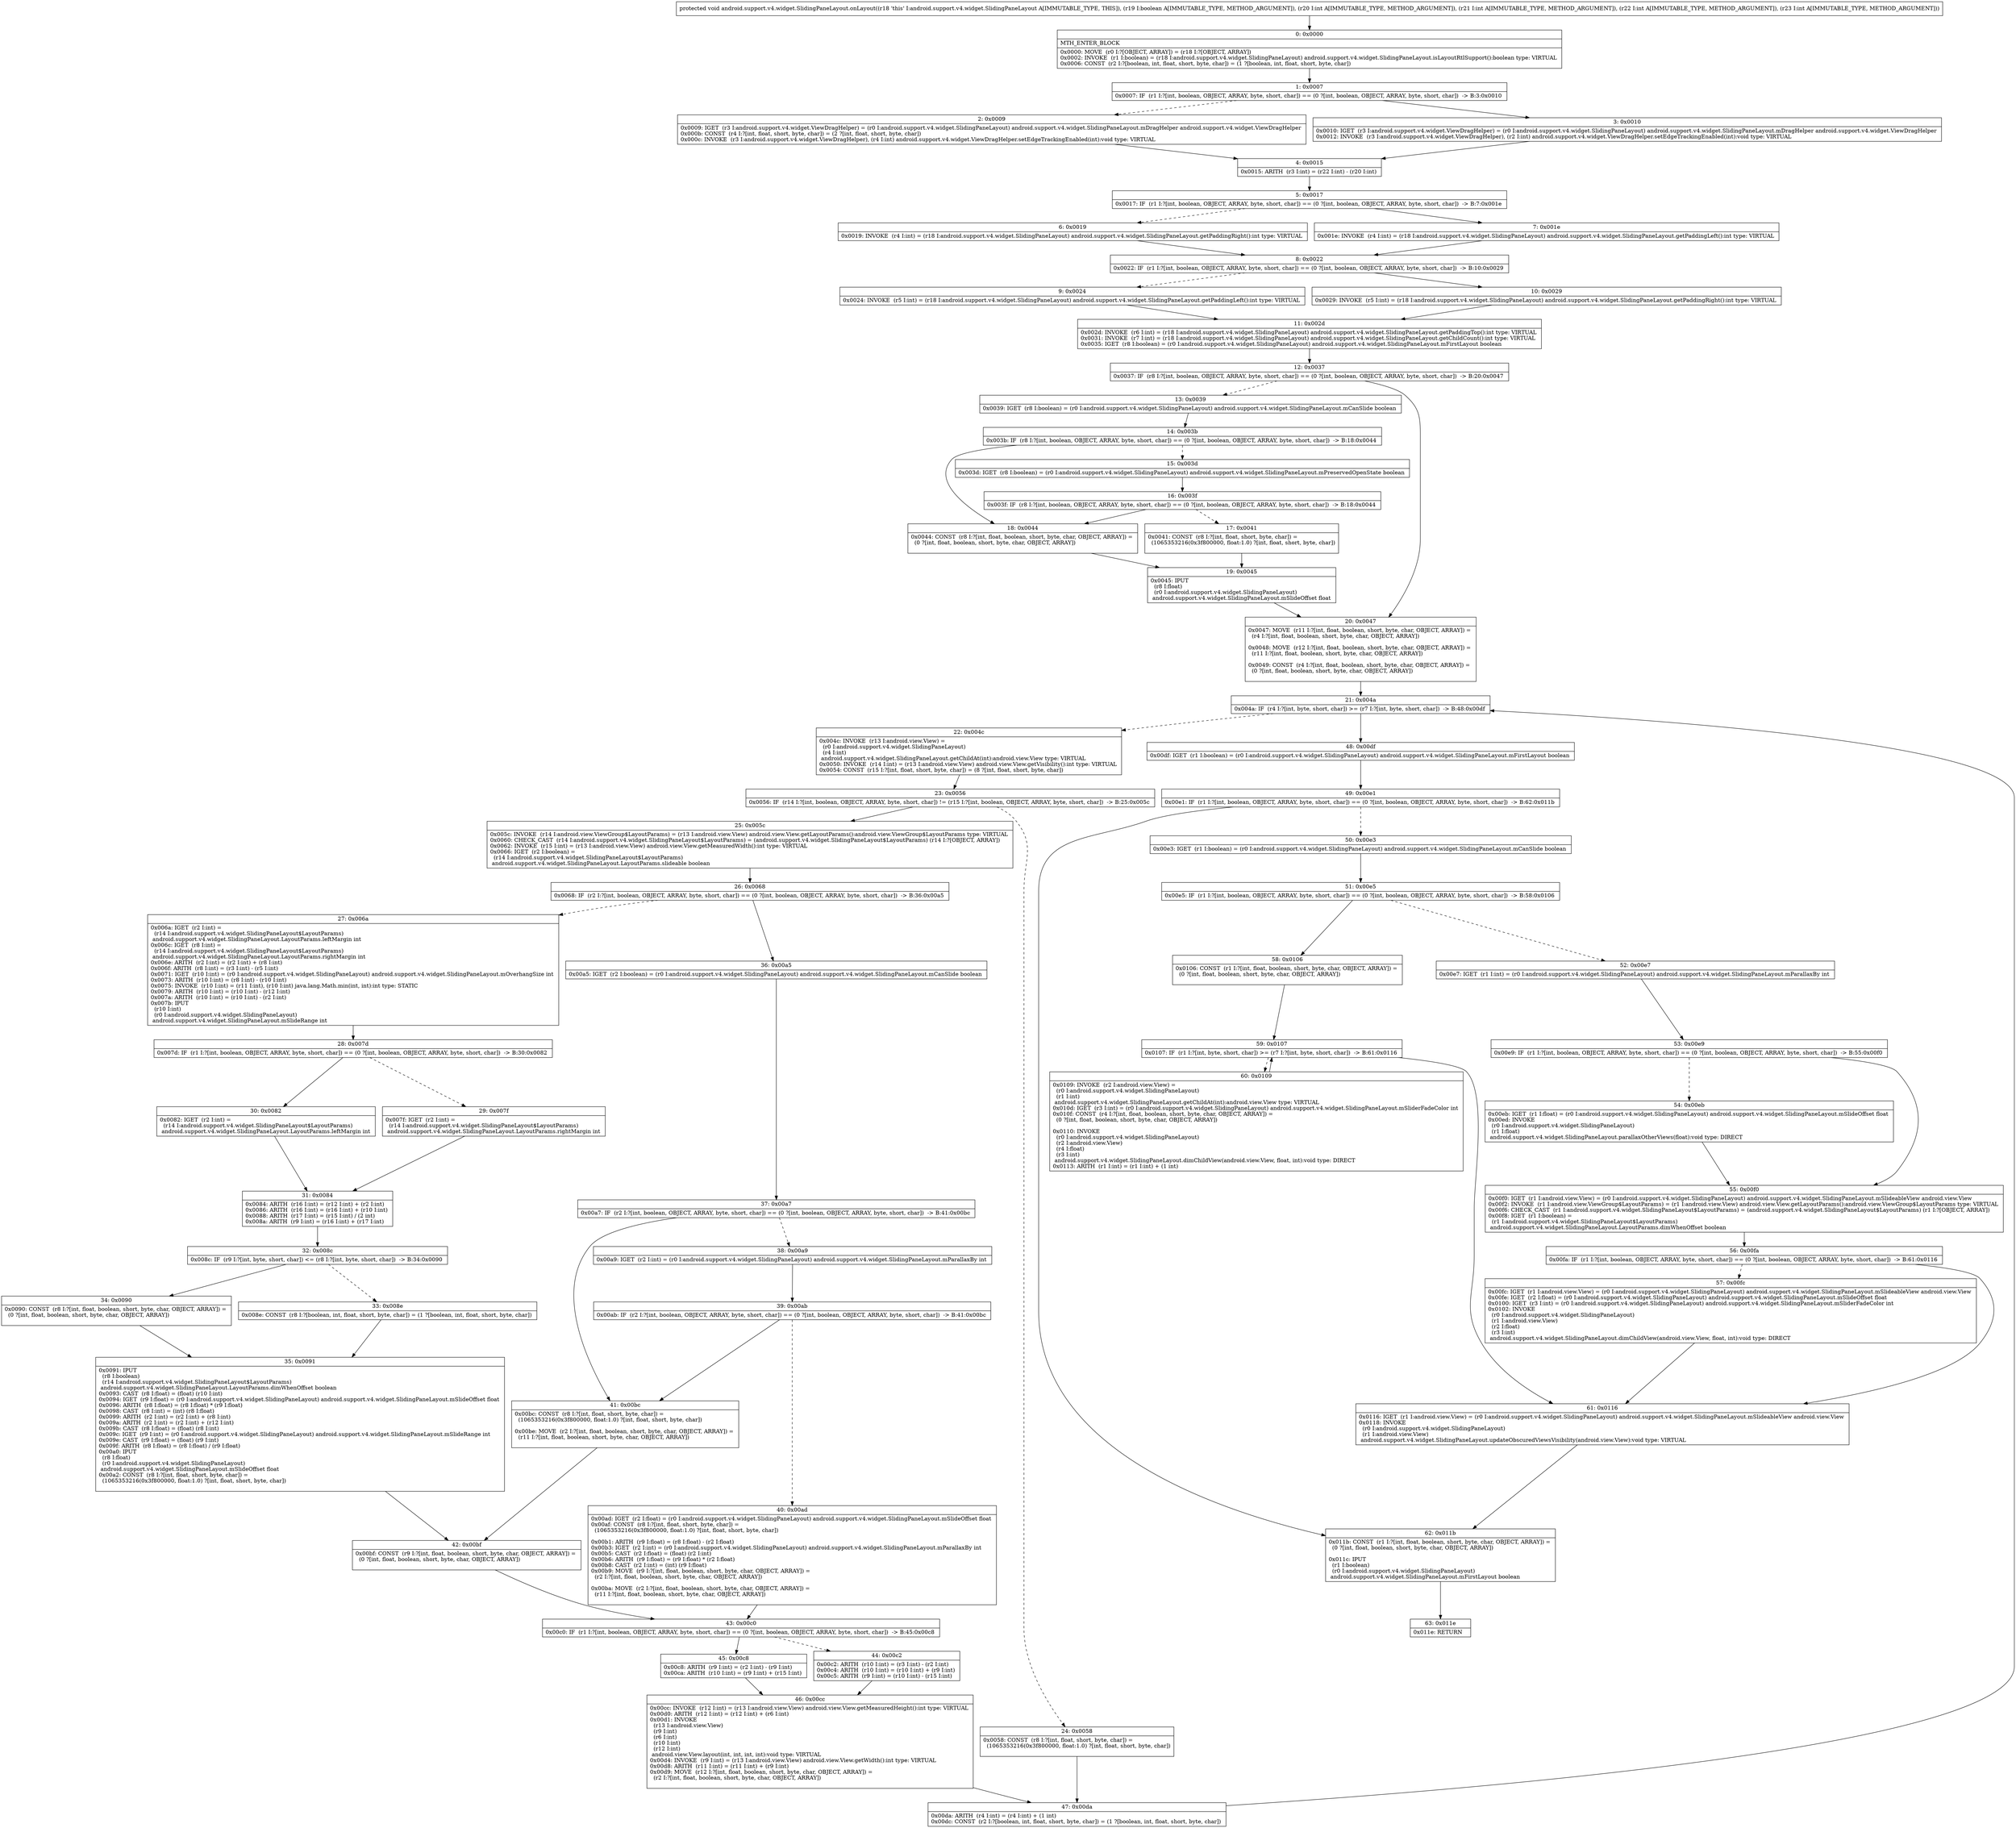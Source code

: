digraph "CFG forandroid.support.v4.widget.SlidingPaneLayout.onLayout(ZIIII)V" {
Node_0 [shape=record,label="{0\:\ 0x0000|MTH_ENTER_BLOCK\l|0x0000: MOVE  (r0 I:?[OBJECT, ARRAY]) = (r18 I:?[OBJECT, ARRAY]) \l0x0002: INVOKE  (r1 I:boolean) = (r18 I:android.support.v4.widget.SlidingPaneLayout) android.support.v4.widget.SlidingPaneLayout.isLayoutRtlSupport():boolean type: VIRTUAL \l0x0006: CONST  (r2 I:?[boolean, int, float, short, byte, char]) = (1 ?[boolean, int, float, short, byte, char]) \l}"];
Node_1 [shape=record,label="{1\:\ 0x0007|0x0007: IF  (r1 I:?[int, boolean, OBJECT, ARRAY, byte, short, char]) == (0 ?[int, boolean, OBJECT, ARRAY, byte, short, char])  \-\> B:3:0x0010 \l}"];
Node_2 [shape=record,label="{2\:\ 0x0009|0x0009: IGET  (r3 I:android.support.v4.widget.ViewDragHelper) = (r0 I:android.support.v4.widget.SlidingPaneLayout) android.support.v4.widget.SlidingPaneLayout.mDragHelper android.support.v4.widget.ViewDragHelper \l0x000b: CONST  (r4 I:?[int, float, short, byte, char]) = (2 ?[int, float, short, byte, char]) \l0x000c: INVOKE  (r3 I:android.support.v4.widget.ViewDragHelper), (r4 I:int) android.support.v4.widget.ViewDragHelper.setEdgeTrackingEnabled(int):void type: VIRTUAL \l}"];
Node_3 [shape=record,label="{3\:\ 0x0010|0x0010: IGET  (r3 I:android.support.v4.widget.ViewDragHelper) = (r0 I:android.support.v4.widget.SlidingPaneLayout) android.support.v4.widget.SlidingPaneLayout.mDragHelper android.support.v4.widget.ViewDragHelper \l0x0012: INVOKE  (r3 I:android.support.v4.widget.ViewDragHelper), (r2 I:int) android.support.v4.widget.ViewDragHelper.setEdgeTrackingEnabled(int):void type: VIRTUAL \l}"];
Node_4 [shape=record,label="{4\:\ 0x0015|0x0015: ARITH  (r3 I:int) = (r22 I:int) \- (r20 I:int) \l}"];
Node_5 [shape=record,label="{5\:\ 0x0017|0x0017: IF  (r1 I:?[int, boolean, OBJECT, ARRAY, byte, short, char]) == (0 ?[int, boolean, OBJECT, ARRAY, byte, short, char])  \-\> B:7:0x001e \l}"];
Node_6 [shape=record,label="{6\:\ 0x0019|0x0019: INVOKE  (r4 I:int) = (r18 I:android.support.v4.widget.SlidingPaneLayout) android.support.v4.widget.SlidingPaneLayout.getPaddingRight():int type: VIRTUAL \l}"];
Node_7 [shape=record,label="{7\:\ 0x001e|0x001e: INVOKE  (r4 I:int) = (r18 I:android.support.v4.widget.SlidingPaneLayout) android.support.v4.widget.SlidingPaneLayout.getPaddingLeft():int type: VIRTUAL \l}"];
Node_8 [shape=record,label="{8\:\ 0x0022|0x0022: IF  (r1 I:?[int, boolean, OBJECT, ARRAY, byte, short, char]) == (0 ?[int, boolean, OBJECT, ARRAY, byte, short, char])  \-\> B:10:0x0029 \l}"];
Node_9 [shape=record,label="{9\:\ 0x0024|0x0024: INVOKE  (r5 I:int) = (r18 I:android.support.v4.widget.SlidingPaneLayout) android.support.v4.widget.SlidingPaneLayout.getPaddingLeft():int type: VIRTUAL \l}"];
Node_10 [shape=record,label="{10\:\ 0x0029|0x0029: INVOKE  (r5 I:int) = (r18 I:android.support.v4.widget.SlidingPaneLayout) android.support.v4.widget.SlidingPaneLayout.getPaddingRight():int type: VIRTUAL \l}"];
Node_11 [shape=record,label="{11\:\ 0x002d|0x002d: INVOKE  (r6 I:int) = (r18 I:android.support.v4.widget.SlidingPaneLayout) android.support.v4.widget.SlidingPaneLayout.getPaddingTop():int type: VIRTUAL \l0x0031: INVOKE  (r7 I:int) = (r18 I:android.support.v4.widget.SlidingPaneLayout) android.support.v4.widget.SlidingPaneLayout.getChildCount():int type: VIRTUAL \l0x0035: IGET  (r8 I:boolean) = (r0 I:android.support.v4.widget.SlidingPaneLayout) android.support.v4.widget.SlidingPaneLayout.mFirstLayout boolean \l}"];
Node_12 [shape=record,label="{12\:\ 0x0037|0x0037: IF  (r8 I:?[int, boolean, OBJECT, ARRAY, byte, short, char]) == (0 ?[int, boolean, OBJECT, ARRAY, byte, short, char])  \-\> B:20:0x0047 \l}"];
Node_13 [shape=record,label="{13\:\ 0x0039|0x0039: IGET  (r8 I:boolean) = (r0 I:android.support.v4.widget.SlidingPaneLayout) android.support.v4.widget.SlidingPaneLayout.mCanSlide boolean \l}"];
Node_14 [shape=record,label="{14\:\ 0x003b|0x003b: IF  (r8 I:?[int, boolean, OBJECT, ARRAY, byte, short, char]) == (0 ?[int, boolean, OBJECT, ARRAY, byte, short, char])  \-\> B:18:0x0044 \l}"];
Node_15 [shape=record,label="{15\:\ 0x003d|0x003d: IGET  (r8 I:boolean) = (r0 I:android.support.v4.widget.SlidingPaneLayout) android.support.v4.widget.SlidingPaneLayout.mPreservedOpenState boolean \l}"];
Node_16 [shape=record,label="{16\:\ 0x003f|0x003f: IF  (r8 I:?[int, boolean, OBJECT, ARRAY, byte, short, char]) == (0 ?[int, boolean, OBJECT, ARRAY, byte, short, char])  \-\> B:18:0x0044 \l}"];
Node_17 [shape=record,label="{17\:\ 0x0041|0x0041: CONST  (r8 I:?[int, float, short, byte, char]) = \l  (1065353216(0x3f800000, float:1.0) ?[int, float, short, byte, char])\l \l}"];
Node_18 [shape=record,label="{18\:\ 0x0044|0x0044: CONST  (r8 I:?[int, float, boolean, short, byte, char, OBJECT, ARRAY]) = \l  (0 ?[int, float, boolean, short, byte, char, OBJECT, ARRAY])\l \l}"];
Node_19 [shape=record,label="{19\:\ 0x0045|0x0045: IPUT  \l  (r8 I:float)\l  (r0 I:android.support.v4.widget.SlidingPaneLayout)\l android.support.v4.widget.SlidingPaneLayout.mSlideOffset float \l}"];
Node_20 [shape=record,label="{20\:\ 0x0047|0x0047: MOVE  (r11 I:?[int, float, boolean, short, byte, char, OBJECT, ARRAY]) = \l  (r4 I:?[int, float, boolean, short, byte, char, OBJECT, ARRAY])\l \l0x0048: MOVE  (r12 I:?[int, float, boolean, short, byte, char, OBJECT, ARRAY]) = \l  (r11 I:?[int, float, boolean, short, byte, char, OBJECT, ARRAY])\l \l0x0049: CONST  (r4 I:?[int, float, boolean, short, byte, char, OBJECT, ARRAY]) = \l  (0 ?[int, float, boolean, short, byte, char, OBJECT, ARRAY])\l \l}"];
Node_21 [shape=record,label="{21\:\ 0x004a|0x004a: IF  (r4 I:?[int, byte, short, char]) \>= (r7 I:?[int, byte, short, char])  \-\> B:48:0x00df \l}"];
Node_22 [shape=record,label="{22\:\ 0x004c|0x004c: INVOKE  (r13 I:android.view.View) = \l  (r0 I:android.support.v4.widget.SlidingPaneLayout)\l  (r4 I:int)\l android.support.v4.widget.SlidingPaneLayout.getChildAt(int):android.view.View type: VIRTUAL \l0x0050: INVOKE  (r14 I:int) = (r13 I:android.view.View) android.view.View.getVisibility():int type: VIRTUAL \l0x0054: CONST  (r15 I:?[int, float, short, byte, char]) = (8 ?[int, float, short, byte, char]) \l}"];
Node_23 [shape=record,label="{23\:\ 0x0056|0x0056: IF  (r14 I:?[int, boolean, OBJECT, ARRAY, byte, short, char]) != (r15 I:?[int, boolean, OBJECT, ARRAY, byte, short, char])  \-\> B:25:0x005c \l}"];
Node_24 [shape=record,label="{24\:\ 0x0058|0x0058: CONST  (r8 I:?[int, float, short, byte, char]) = \l  (1065353216(0x3f800000, float:1.0) ?[int, float, short, byte, char])\l \l}"];
Node_25 [shape=record,label="{25\:\ 0x005c|0x005c: INVOKE  (r14 I:android.view.ViewGroup$LayoutParams) = (r13 I:android.view.View) android.view.View.getLayoutParams():android.view.ViewGroup$LayoutParams type: VIRTUAL \l0x0060: CHECK_CAST  (r14 I:android.support.v4.widget.SlidingPaneLayout$LayoutParams) = (android.support.v4.widget.SlidingPaneLayout$LayoutParams) (r14 I:?[OBJECT, ARRAY]) \l0x0062: INVOKE  (r15 I:int) = (r13 I:android.view.View) android.view.View.getMeasuredWidth():int type: VIRTUAL \l0x0066: IGET  (r2 I:boolean) = \l  (r14 I:android.support.v4.widget.SlidingPaneLayout$LayoutParams)\l android.support.v4.widget.SlidingPaneLayout.LayoutParams.slideable boolean \l}"];
Node_26 [shape=record,label="{26\:\ 0x0068|0x0068: IF  (r2 I:?[int, boolean, OBJECT, ARRAY, byte, short, char]) == (0 ?[int, boolean, OBJECT, ARRAY, byte, short, char])  \-\> B:36:0x00a5 \l}"];
Node_27 [shape=record,label="{27\:\ 0x006a|0x006a: IGET  (r2 I:int) = \l  (r14 I:android.support.v4.widget.SlidingPaneLayout$LayoutParams)\l android.support.v4.widget.SlidingPaneLayout.LayoutParams.leftMargin int \l0x006c: IGET  (r8 I:int) = \l  (r14 I:android.support.v4.widget.SlidingPaneLayout$LayoutParams)\l android.support.v4.widget.SlidingPaneLayout.LayoutParams.rightMargin int \l0x006e: ARITH  (r2 I:int) = (r2 I:int) + (r8 I:int) \l0x006f: ARITH  (r8 I:int) = (r3 I:int) \- (r5 I:int) \l0x0071: IGET  (r10 I:int) = (r0 I:android.support.v4.widget.SlidingPaneLayout) android.support.v4.widget.SlidingPaneLayout.mOverhangSize int \l0x0073: ARITH  (r10 I:int) = (r8 I:int) \- (r10 I:int) \l0x0075: INVOKE  (r10 I:int) = (r11 I:int), (r10 I:int) java.lang.Math.min(int, int):int type: STATIC \l0x0079: ARITH  (r10 I:int) = (r10 I:int) \- (r12 I:int) \l0x007a: ARITH  (r10 I:int) = (r10 I:int) \- (r2 I:int) \l0x007b: IPUT  \l  (r10 I:int)\l  (r0 I:android.support.v4.widget.SlidingPaneLayout)\l android.support.v4.widget.SlidingPaneLayout.mSlideRange int \l}"];
Node_28 [shape=record,label="{28\:\ 0x007d|0x007d: IF  (r1 I:?[int, boolean, OBJECT, ARRAY, byte, short, char]) == (0 ?[int, boolean, OBJECT, ARRAY, byte, short, char])  \-\> B:30:0x0082 \l}"];
Node_29 [shape=record,label="{29\:\ 0x007f|0x007f: IGET  (r2 I:int) = \l  (r14 I:android.support.v4.widget.SlidingPaneLayout$LayoutParams)\l android.support.v4.widget.SlidingPaneLayout.LayoutParams.rightMargin int \l}"];
Node_30 [shape=record,label="{30\:\ 0x0082|0x0082: IGET  (r2 I:int) = \l  (r14 I:android.support.v4.widget.SlidingPaneLayout$LayoutParams)\l android.support.v4.widget.SlidingPaneLayout.LayoutParams.leftMargin int \l}"];
Node_31 [shape=record,label="{31\:\ 0x0084|0x0084: ARITH  (r16 I:int) = (r12 I:int) + (r2 I:int) \l0x0086: ARITH  (r16 I:int) = (r16 I:int) + (r10 I:int) \l0x0088: ARITH  (r17 I:int) = (r15 I:int) \/ (2 int) \l0x008a: ARITH  (r9 I:int) = (r16 I:int) + (r17 I:int) \l}"];
Node_32 [shape=record,label="{32\:\ 0x008c|0x008c: IF  (r9 I:?[int, byte, short, char]) \<= (r8 I:?[int, byte, short, char])  \-\> B:34:0x0090 \l}"];
Node_33 [shape=record,label="{33\:\ 0x008e|0x008e: CONST  (r8 I:?[boolean, int, float, short, byte, char]) = (1 ?[boolean, int, float, short, byte, char]) \l}"];
Node_34 [shape=record,label="{34\:\ 0x0090|0x0090: CONST  (r8 I:?[int, float, boolean, short, byte, char, OBJECT, ARRAY]) = \l  (0 ?[int, float, boolean, short, byte, char, OBJECT, ARRAY])\l \l}"];
Node_35 [shape=record,label="{35\:\ 0x0091|0x0091: IPUT  \l  (r8 I:boolean)\l  (r14 I:android.support.v4.widget.SlidingPaneLayout$LayoutParams)\l android.support.v4.widget.SlidingPaneLayout.LayoutParams.dimWhenOffset boolean \l0x0093: CAST  (r8 I:float) = (float) (r10 I:int) \l0x0094: IGET  (r9 I:float) = (r0 I:android.support.v4.widget.SlidingPaneLayout) android.support.v4.widget.SlidingPaneLayout.mSlideOffset float \l0x0096: ARITH  (r8 I:float) = (r8 I:float) * (r9 I:float) \l0x0098: CAST  (r8 I:int) = (int) (r8 I:float) \l0x0099: ARITH  (r2 I:int) = (r2 I:int) + (r8 I:int) \l0x009a: ARITH  (r2 I:int) = (r2 I:int) + (r12 I:int) \l0x009b: CAST  (r8 I:float) = (float) (r8 I:int) \l0x009c: IGET  (r9 I:int) = (r0 I:android.support.v4.widget.SlidingPaneLayout) android.support.v4.widget.SlidingPaneLayout.mSlideRange int \l0x009e: CAST  (r9 I:float) = (float) (r9 I:int) \l0x009f: ARITH  (r8 I:float) = (r8 I:float) \/ (r9 I:float) \l0x00a0: IPUT  \l  (r8 I:float)\l  (r0 I:android.support.v4.widget.SlidingPaneLayout)\l android.support.v4.widget.SlidingPaneLayout.mSlideOffset float \l0x00a2: CONST  (r8 I:?[int, float, short, byte, char]) = \l  (1065353216(0x3f800000, float:1.0) ?[int, float, short, byte, char])\l \l}"];
Node_36 [shape=record,label="{36\:\ 0x00a5|0x00a5: IGET  (r2 I:boolean) = (r0 I:android.support.v4.widget.SlidingPaneLayout) android.support.v4.widget.SlidingPaneLayout.mCanSlide boolean \l}"];
Node_37 [shape=record,label="{37\:\ 0x00a7|0x00a7: IF  (r2 I:?[int, boolean, OBJECT, ARRAY, byte, short, char]) == (0 ?[int, boolean, OBJECT, ARRAY, byte, short, char])  \-\> B:41:0x00bc \l}"];
Node_38 [shape=record,label="{38\:\ 0x00a9|0x00a9: IGET  (r2 I:int) = (r0 I:android.support.v4.widget.SlidingPaneLayout) android.support.v4.widget.SlidingPaneLayout.mParallaxBy int \l}"];
Node_39 [shape=record,label="{39\:\ 0x00ab|0x00ab: IF  (r2 I:?[int, boolean, OBJECT, ARRAY, byte, short, char]) == (0 ?[int, boolean, OBJECT, ARRAY, byte, short, char])  \-\> B:41:0x00bc \l}"];
Node_40 [shape=record,label="{40\:\ 0x00ad|0x00ad: IGET  (r2 I:float) = (r0 I:android.support.v4.widget.SlidingPaneLayout) android.support.v4.widget.SlidingPaneLayout.mSlideOffset float \l0x00af: CONST  (r8 I:?[int, float, short, byte, char]) = \l  (1065353216(0x3f800000, float:1.0) ?[int, float, short, byte, char])\l \l0x00b1: ARITH  (r9 I:float) = (r8 I:float) \- (r2 I:float) \l0x00b3: IGET  (r2 I:int) = (r0 I:android.support.v4.widget.SlidingPaneLayout) android.support.v4.widget.SlidingPaneLayout.mParallaxBy int \l0x00b5: CAST  (r2 I:float) = (float) (r2 I:int) \l0x00b6: ARITH  (r9 I:float) = (r9 I:float) * (r2 I:float) \l0x00b8: CAST  (r2 I:int) = (int) (r9 I:float) \l0x00b9: MOVE  (r9 I:?[int, float, boolean, short, byte, char, OBJECT, ARRAY]) = \l  (r2 I:?[int, float, boolean, short, byte, char, OBJECT, ARRAY])\l \l0x00ba: MOVE  (r2 I:?[int, float, boolean, short, byte, char, OBJECT, ARRAY]) = \l  (r11 I:?[int, float, boolean, short, byte, char, OBJECT, ARRAY])\l \l}"];
Node_41 [shape=record,label="{41\:\ 0x00bc|0x00bc: CONST  (r8 I:?[int, float, short, byte, char]) = \l  (1065353216(0x3f800000, float:1.0) ?[int, float, short, byte, char])\l \l0x00be: MOVE  (r2 I:?[int, float, boolean, short, byte, char, OBJECT, ARRAY]) = \l  (r11 I:?[int, float, boolean, short, byte, char, OBJECT, ARRAY])\l \l}"];
Node_42 [shape=record,label="{42\:\ 0x00bf|0x00bf: CONST  (r9 I:?[int, float, boolean, short, byte, char, OBJECT, ARRAY]) = \l  (0 ?[int, float, boolean, short, byte, char, OBJECT, ARRAY])\l \l}"];
Node_43 [shape=record,label="{43\:\ 0x00c0|0x00c0: IF  (r1 I:?[int, boolean, OBJECT, ARRAY, byte, short, char]) == (0 ?[int, boolean, OBJECT, ARRAY, byte, short, char])  \-\> B:45:0x00c8 \l}"];
Node_44 [shape=record,label="{44\:\ 0x00c2|0x00c2: ARITH  (r10 I:int) = (r3 I:int) \- (r2 I:int) \l0x00c4: ARITH  (r10 I:int) = (r10 I:int) + (r9 I:int) \l0x00c5: ARITH  (r9 I:int) = (r10 I:int) \- (r15 I:int) \l}"];
Node_45 [shape=record,label="{45\:\ 0x00c8|0x00c8: ARITH  (r9 I:int) = (r2 I:int) \- (r9 I:int) \l0x00ca: ARITH  (r10 I:int) = (r9 I:int) + (r15 I:int) \l}"];
Node_46 [shape=record,label="{46\:\ 0x00cc|0x00cc: INVOKE  (r12 I:int) = (r13 I:android.view.View) android.view.View.getMeasuredHeight():int type: VIRTUAL \l0x00d0: ARITH  (r12 I:int) = (r12 I:int) + (r6 I:int) \l0x00d1: INVOKE  \l  (r13 I:android.view.View)\l  (r9 I:int)\l  (r6 I:int)\l  (r10 I:int)\l  (r12 I:int)\l android.view.View.layout(int, int, int, int):void type: VIRTUAL \l0x00d4: INVOKE  (r9 I:int) = (r13 I:android.view.View) android.view.View.getWidth():int type: VIRTUAL \l0x00d8: ARITH  (r11 I:int) = (r11 I:int) + (r9 I:int) \l0x00d9: MOVE  (r12 I:?[int, float, boolean, short, byte, char, OBJECT, ARRAY]) = \l  (r2 I:?[int, float, boolean, short, byte, char, OBJECT, ARRAY])\l \l}"];
Node_47 [shape=record,label="{47\:\ 0x00da|0x00da: ARITH  (r4 I:int) = (r4 I:int) + (1 int) \l0x00dc: CONST  (r2 I:?[boolean, int, float, short, byte, char]) = (1 ?[boolean, int, float, short, byte, char]) \l}"];
Node_48 [shape=record,label="{48\:\ 0x00df|0x00df: IGET  (r1 I:boolean) = (r0 I:android.support.v4.widget.SlidingPaneLayout) android.support.v4.widget.SlidingPaneLayout.mFirstLayout boolean \l}"];
Node_49 [shape=record,label="{49\:\ 0x00e1|0x00e1: IF  (r1 I:?[int, boolean, OBJECT, ARRAY, byte, short, char]) == (0 ?[int, boolean, OBJECT, ARRAY, byte, short, char])  \-\> B:62:0x011b \l}"];
Node_50 [shape=record,label="{50\:\ 0x00e3|0x00e3: IGET  (r1 I:boolean) = (r0 I:android.support.v4.widget.SlidingPaneLayout) android.support.v4.widget.SlidingPaneLayout.mCanSlide boolean \l}"];
Node_51 [shape=record,label="{51\:\ 0x00e5|0x00e5: IF  (r1 I:?[int, boolean, OBJECT, ARRAY, byte, short, char]) == (0 ?[int, boolean, OBJECT, ARRAY, byte, short, char])  \-\> B:58:0x0106 \l}"];
Node_52 [shape=record,label="{52\:\ 0x00e7|0x00e7: IGET  (r1 I:int) = (r0 I:android.support.v4.widget.SlidingPaneLayout) android.support.v4.widget.SlidingPaneLayout.mParallaxBy int \l}"];
Node_53 [shape=record,label="{53\:\ 0x00e9|0x00e9: IF  (r1 I:?[int, boolean, OBJECT, ARRAY, byte, short, char]) == (0 ?[int, boolean, OBJECT, ARRAY, byte, short, char])  \-\> B:55:0x00f0 \l}"];
Node_54 [shape=record,label="{54\:\ 0x00eb|0x00eb: IGET  (r1 I:float) = (r0 I:android.support.v4.widget.SlidingPaneLayout) android.support.v4.widget.SlidingPaneLayout.mSlideOffset float \l0x00ed: INVOKE  \l  (r0 I:android.support.v4.widget.SlidingPaneLayout)\l  (r1 I:float)\l android.support.v4.widget.SlidingPaneLayout.parallaxOtherViews(float):void type: DIRECT \l}"];
Node_55 [shape=record,label="{55\:\ 0x00f0|0x00f0: IGET  (r1 I:android.view.View) = (r0 I:android.support.v4.widget.SlidingPaneLayout) android.support.v4.widget.SlidingPaneLayout.mSlideableView android.view.View \l0x00f2: INVOKE  (r1 I:android.view.ViewGroup$LayoutParams) = (r1 I:android.view.View) android.view.View.getLayoutParams():android.view.ViewGroup$LayoutParams type: VIRTUAL \l0x00f6: CHECK_CAST  (r1 I:android.support.v4.widget.SlidingPaneLayout$LayoutParams) = (android.support.v4.widget.SlidingPaneLayout$LayoutParams) (r1 I:?[OBJECT, ARRAY]) \l0x00f8: IGET  (r1 I:boolean) = \l  (r1 I:android.support.v4.widget.SlidingPaneLayout$LayoutParams)\l android.support.v4.widget.SlidingPaneLayout.LayoutParams.dimWhenOffset boolean \l}"];
Node_56 [shape=record,label="{56\:\ 0x00fa|0x00fa: IF  (r1 I:?[int, boolean, OBJECT, ARRAY, byte, short, char]) == (0 ?[int, boolean, OBJECT, ARRAY, byte, short, char])  \-\> B:61:0x0116 \l}"];
Node_57 [shape=record,label="{57\:\ 0x00fc|0x00fc: IGET  (r1 I:android.view.View) = (r0 I:android.support.v4.widget.SlidingPaneLayout) android.support.v4.widget.SlidingPaneLayout.mSlideableView android.view.View \l0x00fe: IGET  (r2 I:float) = (r0 I:android.support.v4.widget.SlidingPaneLayout) android.support.v4.widget.SlidingPaneLayout.mSlideOffset float \l0x0100: IGET  (r3 I:int) = (r0 I:android.support.v4.widget.SlidingPaneLayout) android.support.v4.widget.SlidingPaneLayout.mSliderFadeColor int \l0x0102: INVOKE  \l  (r0 I:android.support.v4.widget.SlidingPaneLayout)\l  (r1 I:android.view.View)\l  (r2 I:float)\l  (r3 I:int)\l android.support.v4.widget.SlidingPaneLayout.dimChildView(android.view.View, float, int):void type: DIRECT \l}"];
Node_58 [shape=record,label="{58\:\ 0x0106|0x0106: CONST  (r1 I:?[int, float, boolean, short, byte, char, OBJECT, ARRAY]) = \l  (0 ?[int, float, boolean, short, byte, char, OBJECT, ARRAY])\l \l}"];
Node_59 [shape=record,label="{59\:\ 0x0107|0x0107: IF  (r1 I:?[int, byte, short, char]) \>= (r7 I:?[int, byte, short, char])  \-\> B:61:0x0116 \l}"];
Node_60 [shape=record,label="{60\:\ 0x0109|0x0109: INVOKE  (r2 I:android.view.View) = \l  (r0 I:android.support.v4.widget.SlidingPaneLayout)\l  (r1 I:int)\l android.support.v4.widget.SlidingPaneLayout.getChildAt(int):android.view.View type: VIRTUAL \l0x010d: IGET  (r3 I:int) = (r0 I:android.support.v4.widget.SlidingPaneLayout) android.support.v4.widget.SlidingPaneLayout.mSliderFadeColor int \l0x010f: CONST  (r4 I:?[int, float, boolean, short, byte, char, OBJECT, ARRAY]) = \l  (0 ?[int, float, boolean, short, byte, char, OBJECT, ARRAY])\l \l0x0110: INVOKE  \l  (r0 I:android.support.v4.widget.SlidingPaneLayout)\l  (r2 I:android.view.View)\l  (r4 I:float)\l  (r3 I:int)\l android.support.v4.widget.SlidingPaneLayout.dimChildView(android.view.View, float, int):void type: DIRECT \l0x0113: ARITH  (r1 I:int) = (r1 I:int) + (1 int) \l}"];
Node_61 [shape=record,label="{61\:\ 0x0116|0x0116: IGET  (r1 I:android.view.View) = (r0 I:android.support.v4.widget.SlidingPaneLayout) android.support.v4.widget.SlidingPaneLayout.mSlideableView android.view.View \l0x0118: INVOKE  \l  (r0 I:android.support.v4.widget.SlidingPaneLayout)\l  (r1 I:android.view.View)\l android.support.v4.widget.SlidingPaneLayout.updateObscuredViewsVisibility(android.view.View):void type: VIRTUAL \l}"];
Node_62 [shape=record,label="{62\:\ 0x011b|0x011b: CONST  (r1 I:?[int, float, boolean, short, byte, char, OBJECT, ARRAY]) = \l  (0 ?[int, float, boolean, short, byte, char, OBJECT, ARRAY])\l \l0x011c: IPUT  \l  (r1 I:boolean)\l  (r0 I:android.support.v4.widget.SlidingPaneLayout)\l android.support.v4.widget.SlidingPaneLayout.mFirstLayout boolean \l}"];
Node_63 [shape=record,label="{63\:\ 0x011e|0x011e: RETURN   \l}"];
MethodNode[shape=record,label="{protected void android.support.v4.widget.SlidingPaneLayout.onLayout((r18 'this' I:android.support.v4.widget.SlidingPaneLayout A[IMMUTABLE_TYPE, THIS]), (r19 I:boolean A[IMMUTABLE_TYPE, METHOD_ARGUMENT]), (r20 I:int A[IMMUTABLE_TYPE, METHOD_ARGUMENT]), (r21 I:int A[IMMUTABLE_TYPE, METHOD_ARGUMENT]), (r22 I:int A[IMMUTABLE_TYPE, METHOD_ARGUMENT]), (r23 I:int A[IMMUTABLE_TYPE, METHOD_ARGUMENT])) }"];
MethodNode -> Node_0;
Node_0 -> Node_1;
Node_1 -> Node_2[style=dashed];
Node_1 -> Node_3;
Node_2 -> Node_4;
Node_3 -> Node_4;
Node_4 -> Node_5;
Node_5 -> Node_6[style=dashed];
Node_5 -> Node_7;
Node_6 -> Node_8;
Node_7 -> Node_8;
Node_8 -> Node_9[style=dashed];
Node_8 -> Node_10;
Node_9 -> Node_11;
Node_10 -> Node_11;
Node_11 -> Node_12;
Node_12 -> Node_13[style=dashed];
Node_12 -> Node_20;
Node_13 -> Node_14;
Node_14 -> Node_15[style=dashed];
Node_14 -> Node_18;
Node_15 -> Node_16;
Node_16 -> Node_17[style=dashed];
Node_16 -> Node_18;
Node_17 -> Node_19;
Node_18 -> Node_19;
Node_19 -> Node_20;
Node_20 -> Node_21;
Node_21 -> Node_22[style=dashed];
Node_21 -> Node_48;
Node_22 -> Node_23;
Node_23 -> Node_24[style=dashed];
Node_23 -> Node_25;
Node_24 -> Node_47;
Node_25 -> Node_26;
Node_26 -> Node_27[style=dashed];
Node_26 -> Node_36;
Node_27 -> Node_28;
Node_28 -> Node_29[style=dashed];
Node_28 -> Node_30;
Node_29 -> Node_31;
Node_30 -> Node_31;
Node_31 -> Node_32;
Node_32 -> Node_33[style=dashed];
Node_32 -> Node_34;
Node_33 -> Node_35;
Node_34 -> Node_35;
Node_35 -> Node_42;
Node_36 -> Node_37;
Node_37 -> Node_38[style=dashed];
Node_37 -> Node_41;
Node_38 -> Node_39;
Node_39 -> Node_40[style=dashed];
Node_39 -> Node_41;
Node_40 -> Node_43;
Node_41 -> Node_42;
Node_42 -> Node_43;
Node_43 -> Node_44[style=dashed];
Node_43 -> Node_45;
Node_44 -> Node_46;
Node_45 -> Node_46;
Node_46 -> Node_47;
Node_47 -> Node_21;
Node_48 -> Node_49;
Node_49 -> Node_50[style=dashed];
Node_49 -> Node_62;
Node_50 -> Node_51;
Node_51 -> Node_52[style=dashed];
Node_51 -> Node_58;
Node_52 -> Node_53;
Node_53 -> Node_54[style=dashed];
Node_53 -> Node_55;
Node_54 -> Node_55;
Node_55 -> Node_56;
Node_56 -> Node_57[style=dashed];
Node_56 -> Node_61;
Node_57 -> Node_61;
Node_58 -> Node_59;
Node_59 -> Node_60[style=dashed];
Node_59 -> Node_61;
Node_60 -> Node_59;
Node_61 -> Node_62;
Node_62 -> Node_63;
}

